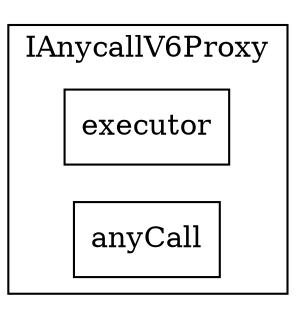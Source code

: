 strict digraph {
rankdir="LR"
node [shape=box]
subgraph cluster_319_IAnycallV6Proxy {
label = "IAnycallV6Proxy"
"319_executor" [label="executor"]
"319_anyCall" [label="anyCall"]
}subgraph cluster_solidity {
label = "[Solidity]"
}
}